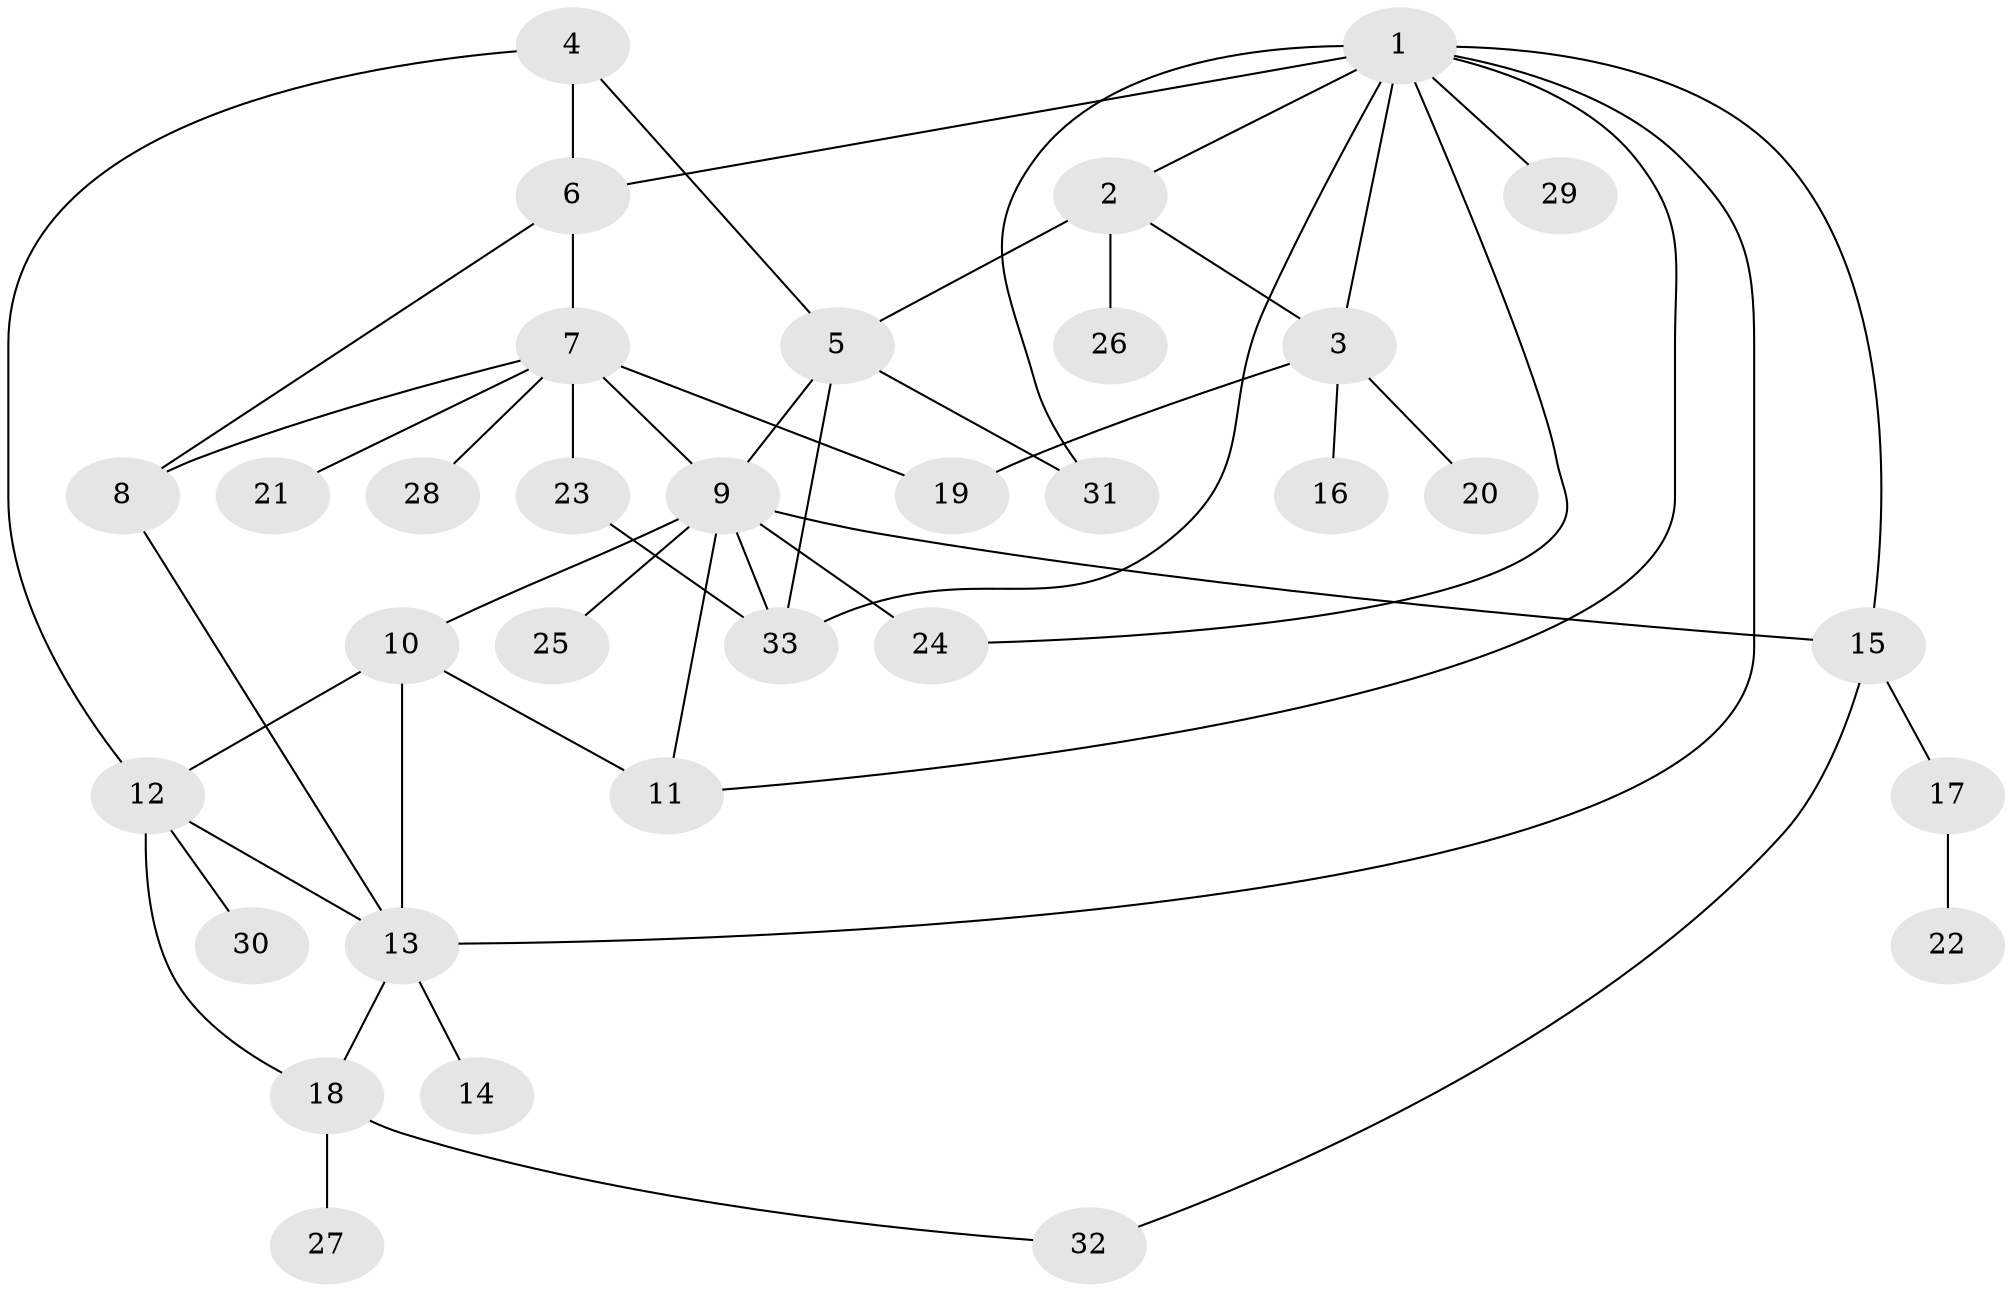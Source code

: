 // original degree distribution, {11: 0.015151515151515152, 6: 0.015151515151515152, 7: 0.030303030303030304, 5: 0.06060606060606061, 2: 0.25757575757575757, 8: 0.015151515151515152, 9: 0.015151515151515152, 4: 0.06060606060606061, 12: 0.015151515151515152, 3: 0.045454545454545456, 1: 0.4696969696969697}
// Generated by graph-tools (version 1.1) at 2025/37/03/09/25 02:37:10]
// undirected, 33 vertices, 51 edges
graph export_dot {
graph [start="1"]
  node [color=gray90,style=filled];
  1;
  2;
  3;
  4;
  5;
  6;
  7;
  8;
  9;
  10;
  11;
  12;
  13;
  14;
  15;
  16;
  17;
  18;
  19;
  20;
  21;
  22;
  23;
  24;
  25;
  26;
  27;
  28;
  29;
  30;
  31;
  32;
  33;
  1 -- 2 [weight=1.0];
  1 -- 3 [weight=1.0];
  1 -- 6 [weight=1.0];
  1 -- 11 [weight=1.0];
  1 -- 13 [weight=1.0];
  1 -- 15 [weight=1.0];
  1 -- 24 [weight=1.0];
  1 -- 29 [weight=1.0];
  1 -- 31 [weight=1.0];
  1 -- 33 [weight=1.0];
  2 -- 3 [weight=1.0];
  2 -- 5 [weight=1.0];
  2 -- 26 [weight=2.0];
  3 -- 16 [weight=1.0];
  3 -- 19 [weight=1.0];
  3 -- 20 [weight=2.0];
  4 -- 5 [weight=2.0];
  4 -- 6 [weight=1.0];
  4 -- 12 [weight=2.0];
  5 -- 9 [weight=1.0];
  5 -- 31 [weight=2.0];
  5 -- 33 [weight=1.0];
  6 -- 7 [weight=1.0];
  6 -- 8 [weight=1.0];
  7 -- 8 [weight=1.0];
  7 -- 9 [weight=1.0];
  7 -- 19 [weight=1.0];
  7 -- 21 [weight=1.0];
  7 -- 23 [weight=2.0];
  7 -- 28 [weight=1.0];
  8 -- 13 [weight=1.0];
  9 -- 10 [weight=1.0];
  9 -- 11 [weight=1.0];
  9 -- 15 [weight=1.0];
  9 -- 24 [weight=4.0];
  9 -- 25 [weight=1.0];
  9 -- 33 [weight=1.0];
  10 -- 11 [weight=1.0];
  10 -- 12 [weight=1.0];
  10 -- 13 [weight=1.0];
  12 -- 13 [weight=1.0];
  12 -- 18 [weight=1.0];
  12 -- 30 [weight=1.0];
  13 -- 14 [weight=1.0];
  13 -- 18 [weight=1.0];
  15 -- 17 [weight=1.0];
  15 -- 32 [weight=1.0];
  17 -- 22 [weight=1.0];
  18 -- 27 [weight=1.0];
  18 -- 32 [weight=1.0];
  23 -- 33 [weight=1.0];
}
